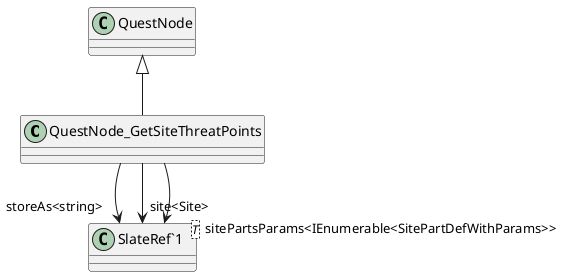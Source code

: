 @startuml
class QuestNode_GetSiteThreatPoints {
}
class "SlateRef`1"<T> {
}
QuestNode <|-- QuestNode_GetSiteThreatPoints
QuestNode_GetSiteThreatPoints --> "storeAs<string>" "SlateRef`1"
QuestNode_GetSiteThreatPoints --> "site<Site>" "SlateRef`1"
QuestNode_GetSiteThreatPoints --> "sitePartsParams<IEnumerable<SitePartDefWithParams>>" "SlateRef`1"
@enduml

